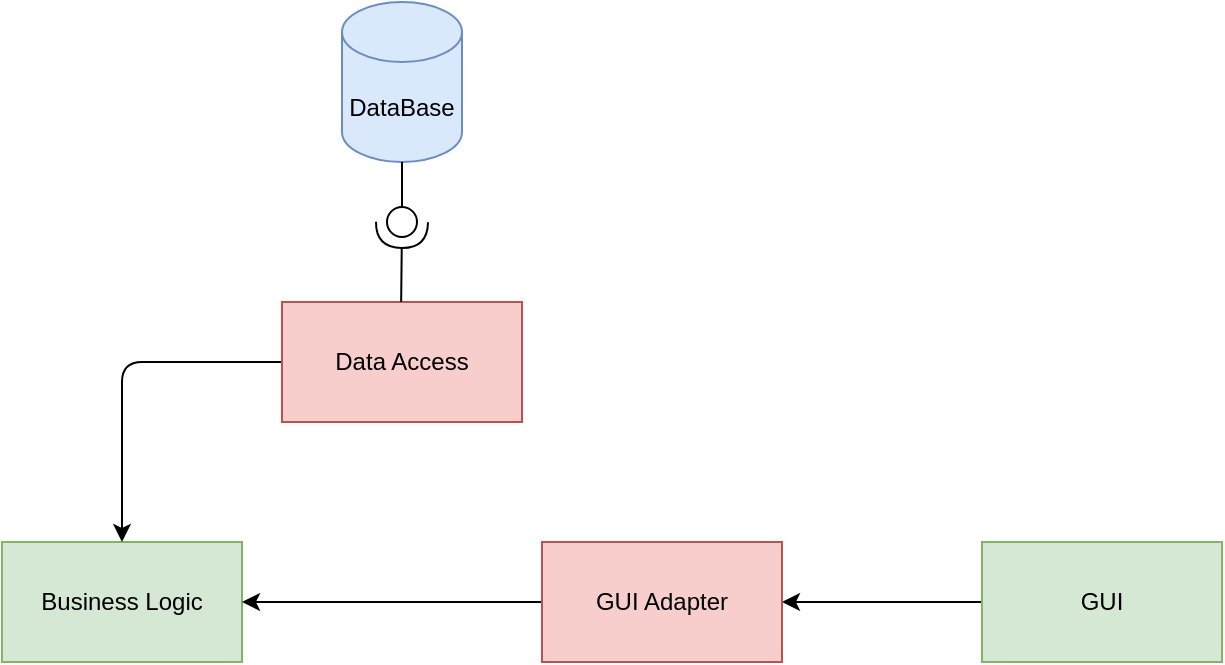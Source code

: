 <mxfile>
    <diagram id="HvHx0wmKUMnImsWtK6zB" name="Страница — 1">
        <mxGraphModel dx="794" dy="546" grid="1" gridSize="10" guides="1" tooltips="1" connect="1" arrows="1" fold="1" page="1" pageScale="1" pageWidth="827" pageHeight="1169" math="0" shadow="0">
            <root>
                <mxCell id="0"/>
                <mxCell id="1" parent="0"/>
                <mxCell id="23" style="edgeStyle=none;html=1;exitX=0;exitY=0.5;exitDx=0;exitDy=0;entryX=1;entryY=0.5;entryDx=0;entryDy=0;" edge="1" parent="1" source="3" target="18">
                    <mxGeometry relative="1" as="geometry"/>
                </mxCell>
                <mxCell id="3" value="G&lt;span style=&quot;background-color: transparent;&quot;&gt;UI&lt;/span&gt;" style="rounded=0;whiteSpace=wrap;html=1;fillColor=#d5e8d4;strokeColor=#82b366;" parent="1" vertex="1">
                    <mxGeometry x="690" y="280" width="120" height="60" as="geometry"/>
                </mxCell>
                <mxCell id="4" value="Business Logic" style="rounded=0;whiteSpace=wrap;html=1;fillColor=#d5e8d4;strokeColor=#82b366;" parent="1" vertex="1">
                    <mxGeometry x="200" y="280" width="120" height="60" as="geometry"/>
                </mxCell>
                <mxCell id="21" style="edgeStyle=none;html=1;entryX=0.5;entryY=0;entryDx=0;entryDy=0;exitX=0;exitY=0.5;exitDx=0;exitDy=0;" edge="1" parent="1" source="5" target="4">
                    <mxGeometry relative="1" as="geometry">
                        <mxPoint x="280" y="190" as="sourcePoint"/>
                        <Array as="points">
                            <mxPoint x="260" y="190"/>
                        </Array>
                    </mxGeometry>
                </mxCell>
                <mxCell id="5" value="Data Access" style="rounded=0;whiteSpace=wrap;html=1;fillColor=#f8cecc;strokeColor=#b85450;" parent="1" vertex="1">
                    <mxGeometry x="340" y="160" width="120" height="60" as="geometry"/>
                </mxCell>
                <mxCell id="13" value="DataBase" style="shape=cylinder3;whiteSpace=wrap;html=1;boundedLbl=1;backgroundOutline=1;size=15;fillColor=#dae8fc;strokeColor=#6c8ebf;" parent="1" vertex="1">
                    <mxGeometry x="370" y="10" width="60" height="80" as="geometry"/>
                </mxCell>
                <mxCell id="14" value="" style="endArrow=oval;html=1;exitX=0.5;exitY=1;exitDx=0;exitDy=0;endFill=0;endSize=15;exitPerimeter=0;" parent="1" source="13" edge="1">
                    <mxGeometry width="50" height="50" relative="1" as="geometry">
                        <mxPoint x="470" y="200" as="sourcePoint"/>
                        <mxPoint x="400" y="120" as="targetPoint"/>
                        <Array as="points"/>
                    </mxGeometry>
                </mxCell>
                <mxCell id="15" style="edgeStyle=none;html=1;exitX=0.5;exitY=0;exitDx=0;exitDy=0;endArrow=halfCircle;endFill=0;endSize=11;" parent="1" edge="1">
                    <mxGeometry relative="1" as="geometry">
                        <mxPoint x="400" y="120" as="targetPoint"/>
                        <mxPoint x="399.58" y="160" as="sourcePoint"/>
                    </mxGeometry>
                </mxCell>
                <mxCell id="22" style="edgeStyle=none;html=1;exitX=0;exitY=0.5;exitDx=0;exitDy=0;entryX=1;entryY=0.5;entryDx=0;entryDy=0;" edge="1" parent="1" source="18" target="4">
                    <mxGeometry relative="1" as="geometry"/>
                </mxCell>
                <mxCell id="18" value="GUI Adapter" style="rounded=0;whiteSpace=wrap;html=1;fillColor=#f8cecc;strokeColor=#b85450;" parent="1" vertex="1">
                    <mxGeometry x="470" y="280" width="120" height="60" as="geometry"/>
                </mxCell>
            </root>
        </mxGraphModel>
    </diagram>
</mxfile>